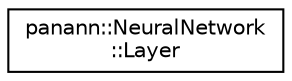 digraph "Graphical Class Hierarchy"
{
  edge [fontname="Helvetica",fontsize="10",labelfontname="Helvetica",labelfontsize="10"];
  node [fontname="Helvetica",fontsize="10",shape=record];
  rankdir="LR";
  Node0 [label="panann::NeuralNetwork\l::Layer",height=0.2,width=0.4,color="black", fillcolor="white", style="filled",URL="$structpanann_1_1NeuralNetwork_1_1Layer.html"];
}
